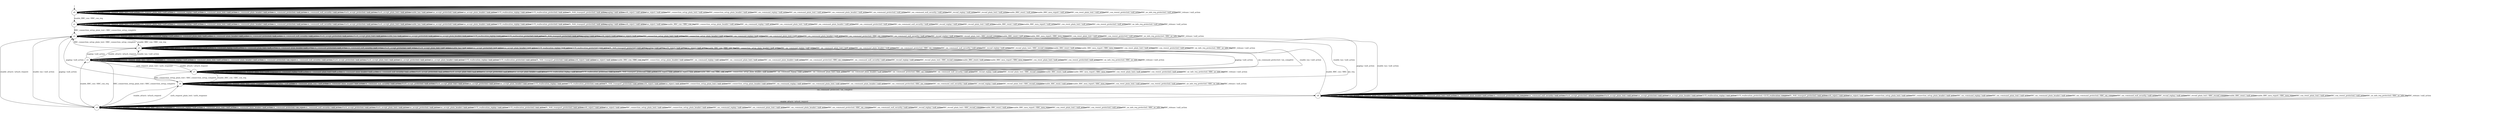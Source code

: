 digraph g {
__start0 [label="" shape="none"];

	s0 [shape="circle" label="s0"];
	s1 [shape="circle" label="s1"];
	s2 [shape="circle" label="s2"];
	s3 [shape="circle" label="s3"];
	s4 [shape="circle" label="s4"];
	s5 [shape="circle" label="s5"];
	s6 [shape="circle" label="s6"];
	s7 [shape="circle" label="s7"];
	s8 [shape="circle" label="s8"];
	s0 -> s0 [label="enable_attach / null_action"];
	s0 -> s0 [label="identity_request_plain_text / null_action"];
	s0 -> s0 [label="auth_request_plain_text / null_action"];
	s0 -> s0 [label="sm_command_replay / null_action"];
	s0 -> s0 [label="sm_command_plain_text / null_action"];
	s0 -> s0 [label="sm_command_plain_header / null_action"];
	s0 -> s0 [label="sm_command_protected / null_action"];
	s0 -> s0 [label="sm_command_null_security / null_action"];
	s0 -> s0 [label="attach_accept_protected / null_action"];
	s0 -> s0 [label="attach_accept_plain_text / null_action"];
	s0 -> s0 [label="enable_tau / null_action"];
	s0 -> s0 [label="tau_accept_protected / null_action"];
	s0 -> s0 [label="tau_accept_plain_header / null_action"];
	s0 -> s0 [label="GUTI_reallocation_replay / null_action"];
	s0 -> s0 [label="GUTI_reallocation_protected / null_action"];
	s0 -> s0 [label="DL_NAS_transport_protected / null_action"];
	s0 -> s0 [label="paging / null_action"];
	s0 -> s0 [label="auth_reject / null_action"];
	s0 -> s0 [label="tau_reject / null_action"];
	s0 -> s1 [label="enable_RRC_con / RRC_con_req"];
	s0 -> s0 [label="RRC_connection_setup_plain_text / null_action"];
	s0 -> s0 [label="RRC_connection_setup_plain_header / null_action"];
	s0 -> s0 [label="RRC_sm_command_replay / null_action"];
	s0 -> s0 [label="RRC_sm_command_plain_text / null_action"];
	s0 -> s0 [label="RRC_sm_command_plain_header / null_action"];
	s0 -> s0 [label="RRC_sm_command_protected / null_action"];
	s0 -> s0 [label="RRC_sm_command_null_security / null_action"];
	s0 -> s0 [label="RRC_reconf_replay / null_action"];
	s0 -> s0 [label="RRC_reconf_plain_text / null_action"];
	s0 -> s0 [label="enable_RRC_reest / null_action"];
	s0 -> s0 [label="enable_RRC_mea_report / null_action"];
	s0 -> s0 [label="RRC_con_reest_plain_text / null_action"];
	s0 -> s0 [label="RRC_con_reeest_protected / null_action"];
	s0 -> s0 [label="RRC_ue_info_req_protected / null_action"];
	s0 -> s0 [label="RRC_release / null_action"];
	s1 -> s1 [label="enable_attach / null_action"];
	s1 -> s1 [label="identity_request_plain_text / null_action"];
	s1 -> s1 [label="auth_request_plain_text / null_action"];
	s1 -> s1 [label="sm_command_replay / null_action"];
	s1 -> s1 [label="sm_command_plain_text / null_action"];
	s1 -> s1 [label="sm_command_plain_header / null_action"];
	s1 -> s1 [label="sm_command_protected / null_action"];
	s1 -> s1 [label="sm_command_null_security / null_action"];
	s1 -> s1 [label="attach_accept_protected / null_action"];
	s1 -> s1 [label="attach_accept_plain_text / null_action"];
	s1 -> s1 [label="enable_tau / null_action"];
	s1 -> s1 [label="tau_accept_protected / null_action"];
	s1 -> s1 [label="tau_accept_plain_header / null_action"];
	s1 -> s1 [label="GUTI_reallocation_replay / null_action"];
	s1 -> s1 [label="GUTI_reallocation_protected / null_action"];
	s1 -> s1 [label="DL_NAS_transport_protected / null_action"];
	s1 -> s1 [label="paging / null_action"];
	s1 -> s1 [label="auth_reject / null_action"];
	s1 -> s1 [label="tau_reject / null_action"];
	s1 -> s1 [label="enable_RRC_con / RRC_con_req"];
	s1 -> s2 [label="RRC_connection_setup_plain_text / RRC_connection_setup_complete"];
	s1 -> s1 [label="RRC_connection_setup_plain_header / null_action"];
	s1 -> s1 [label="RRC_sm_command_replay / null_action"];
	s1 -> s1 [label="RRC_sm_command_plain_text / null_action"];
	s1 -> s1 [label="RRC_sm_command_plain_header / null_action"];
	s1 -> s1 [label="RRC_sm_command_protected / null_action"];
	s1 -> s1 [label="RRC_sm_command_null_security / null_action"];
	s1 -> s1 [label="RRC_reconf_replay / null_action"];
	s1 -> s1 [label="RRC_reconf_plain_text / null_action"];
	s1 -> s1 [label="enable_RRC_reest / null_action"];
	s1 -> s1 [label="enable_RRC_mea_report / null_action"];
	s1 -> s1 [label="RRC_con_reest_plain_text / null_action"];
	s1 -> s1 [label="RRC_con_reeest_protected / null_action"];
	s1 -> s1 [label="RRC_ue_info_req_protected / null_action"];
	s1 -> s1 [label="RRC_release / null_action"];
	s2 -> s4 [label="enable_attach / attach_request"];
	s2 -> s2 [label="identity_request_plain_text / null_action"];
	s2 -> s2 [label="auth_request_plain_text / null_action"];
	s2 -> s2 [label="sm_command_replay / null_action"];
	s2 -> s2 [label="sm_command_plain_text / null_action"];
	s2 -> s2 [label="sm_command_plain_header / null_action"];
	s2 -> s2 [label="sm_command_protected / null_action"];
	s2 -> s2 [label="sm_command_null_security / null_action"];
	s2 -> s2 [label="attach_accept_protected / null_action"];
	s2 -> s2 [label="attach_accept_plain_text / null_action"];
	s2 -> s2 [label="enable_tau / null_action"];
	s2 -> s2 [label="tau_accept_protected / null_action"];
	s2 -> s2 [label="tau_accept_plain_header / null_action"];
	s2 -> s2 [label="GUTI_reallocation_replay / null_action"];
	s2 -> s2 [label="GUTI_reallocation_protected / null_action"];
	s2 -> s2 [label="DL_NAS_transport_protected / null_action"];
	s2 -> s2 [label="paging / null_action"];
	s2 -> s2 [label="auth_reject / null_action"];
	s2 -> s2 [label="tau_reject / null_action"];
	s2 -> s3 [label="enable_RRC_con / RRC_con_req"];
	s2 -> s2 [label="RRC_connection_setup_plain_text / null_action"];
	s2 -> s2 [label="RRC_connection_setup_plain_header / null_action"];
	s2 -> s2 [label="RRC_sm_command_replay / null_action"];
	s2 -> s2 [label="RRC_sm_command_plain_text / null_action"];
	s2 -> s2 [label="RRC_sm_command_plain_header / null_action"];
	s2 -> s2 [label="RRC_sm_command_protected / RRC_sm_complete"];
	s2 -> s2 [label="RRC_sm_command_null_security / null_action"];
	s2 -> s2 [label="RRC_reconf_replay / null_action"];
	s2 -> s2 [label="RRC_reconf_plain_text / RRC_reconf_complete"];
	s2 -> s2 [label="enable_RRC_reest / null_action"];
	s2 -> s2 [label="enable_RRC_mea_report / RRC_mea_report"];
	s2 -> s2 [label="RRC_con_reest_plain_text / null_action"];
	s2 -> s2 [label="RRC_con_reeest_protected / null_action"];
	s2 -> s2 [label="RRC_ue_info_req_protected / RRC_ue_info_req"];
	s2 -> s2 [label="RRC_release / null_action"];
	s3 -> s5 [label="enable_attach / attach_request"];
	s3 -> s3 [label="identity_request_plain_text / null_action"];
	s3 -> s3 [label="auth_request_plain_text / null_action"];
	s3 -> s3 [label="sm_command_replay / null_action"];
	s3 -> s3 [label="sm_command_plain_text / null_action"];
	s3 -> s3 [label="sm_command_plain_header / null_action"];
	s3 -> s3 [label="sm_command_protected / null_action"];
	s3 -> s3 [label="sm_command_null_security / null_action"];
	s3 -> s3 [label="attach_accept_protected / null_action"];
	s3 -> s3 [label="attach_accept_plain_text / null_action"];
	s3 -> s3 [label="enable_tau / null_action"];
	s3 -> s3 [label="tau_accept_protected / null_action"];
	s3 -> s3 [label="tau_accept_plain_header / null_action"];
	s3 -> s3 [label="GUTI_reallocation_replay / null_action"];
	s3 -> s3 [label="GUTI_reallocation_protected / null_action"];
	s3 -> s3 [label="DL_NAS_transport_protected / null_action"];
	s3 -> s3 [label="paging / null_action"];
	s3 -> s3 [label="auth_reject / null_action"];
	s3 -> s3 [label="tau_reject / null_action"];
	s3 -> s3 [label="enable_RRC_con / RRC_con_req"];
	s3 -> s2 [label="RRC_connection_setup_plain_text / RRC_connection_setup_complete"];
	s3 -> s3 [label="RRC_connection_setup_plain_header / null_action"];
	s3 -> s3 [label="RRC_sm_command_replay / null_action"];
	s3 -> s3 [label="RRC_sm_command_plain_text / null_action"];
	s3 -> s3 [label="RRC_sm_command_plain_header / null_action"];
	s3 -> s3 [label="RRC_sm_command_protected / RRC_sm_complete"];
	s3 -> s3 [label="RRC_sm_command_null_security / null_action"];
	s3 -> s3 [label="RRC_reconf_replay / null_action"];
	s3 -> s3 [label="RRC_reconf_plain_text / RRC_reconf_complete"];
	s3 -> s3 [label="enable_RRC_reest / null_action"];
	s3 -> s3 [label="enable_RRC_mea_report / RRC_mea_report"];
	s3 -> s3 [label="RRC_con_reest_plain_text / null_action"];
	s3 -> s3 [label="RRC_con_reeest_protected / null_action"];
	s3 -> s3 [label="RRC_ue_info_req_protected / RRC_ue_info_req"];
	s3 -> s3 [label="RRC_release / null_action"];
	s4 -> s4 [label="enable_attach / attach_request"];
	s4 -> s4 [label="identity_request_plain_text / identity_response"];
	s4 -> s6 [label="auth_request_plain_text / auth_response"];
	s4 -> s4 [label="sm_command_replay / null_action"];
	s4 -> s4 [label="sm_command_plain_text / null_action"];
	s4 -> s4 [label="sm_command_plain_header / null_action"];
	s4 -> s4 [label="sm_command_protected / sm_reject"];
	s4 -> s4 [label="sm_command_null_security / null_action"];
	s4 -> s4 [label="attach_accept_protected / null_action"];
	s4 -> s4 [label="attach_accept_plain_text / null_action"];
	s4 -> s2 [label="enable_tau / null_action"];
	s4 -> s4 [label="tau_accept_protected / null_action"];
	s4 -> s4 [label="tau_accept_plain_header / null_action"];
	s4 -> s4 [label="GUTI_reallocation_replay / null_action"];
	s4 -> s4 [label="GUTI_reallocation_protected / null_action"];
	s4 -> s4 [label="DL_NAS_transport_protected / null_action"];
	s4 -> s2 [label="paging / null_action"];
	s4 -> s4 [label="auth_reject / null_action"];
	s4 -> s4 [label="tau_reject / null_action"];
	s4 -> s5 [label="enable_RRC_con / RRC_con_req"];
	s4 -> s4 [label="RRC_connection_setup_plain_text / null_action"];
	s4 -> s4 [label="RRC_connection_setup_plain_header / null_action"];
	s4 -> s4 [label="RRC_sm_command_replay / null_action"];
	s4 -> s4 [label="RRC_sm_command_plain_text / null_action"];
	s4 -> s4 [label="RRC_sm_command_plain_header / null_action"];
	s4 -> s4 [label="RRC_sm_command_protected / RRC_sm_complete"];
	s4 -> s4 [label="RRC_sm_command_null_security / null_action"];
	s4 -> s4 [label="RRC_reconf_replay / null_action"];
	s4 -> s4 [label="RRC_reconf_plain_text / RRC_reconf_complete"];
	s4 -> s4 [label="enable_RRC_reest / null_action"];
	s4 -> s4 [label="enable_RRC_mea_report / RRC_mea_report"];
	s4 -> s4 [label="RRC_con_reest_plain_text / null_action"];
	s4 -> s4 [label="RRC_con_reeest_protected / null_action"];
	s4 -> s4 [label="RRC_ue_info_req_protected / RRC_ue_info_req"];
	s4 -> s4 [label="RRC_release / null_action"];
	s5 -> s5 [label="enable_attach / attach_request"];
	s5 -> s5 [label="identity_request_plain_text / identity_response"];
	s5 -> s7 [label="auth_request_plain_text / auth_response"];
	s5 -> s5 [label="sm_command_replay / null_action"];
	s5 -> s5 [label="sm_command_plain_text / null_action"];
	s5 -> s5 [label="sm_command_plain_header / null_action"];
	s5 -> s5 [label="sm_command_protected / sm_reject"];
	s5 -> s5 [label="sm_command_null_security / null_action"];
	s5 -> s5 [label="attach_accept_protected / null_action"];
	s5 -> s5 [label="attach_accept_plain_text / null_action"];
	s5 -> s3 [label="enable_tau / null_action"];
	s5 -> s5 [label="tau_accept_protected / null_action"];
	s5 -> s5 [label="tau_accept_plain_header / null_action"];
	s5 -> s5 [label="GUTI_reallocation_replay / null_action"];
	s5 -> s5 [label="GUTI_reallocation_protected / null_action"];
	s5 -> s5 [label="DL_NAS_transport_protected / null_action"];
	s5 -> s3 [label="paging / null_action"];
	s5 -> s5 [label="auth_reject / null_action"];
	s5 -> s5 [label="tau_reject / null_action"];
	s5 -> s5 [label="enable_RRC_con / RRC_con_req"];
	s5 -> s4 [label="RRC_connection_setup_plain_text / RRC_connection_setup_complete"];
	s5 -> s5 [label="RRC_connection_setup_plain_header / null_action"];
	s5 -> s5 [label="RRC_sm_command_replay / null_action"];
	s5 -> s5 [label="RRC_sm_command_plain_text / null_action"];
	s5 -> s5 [label="RRC_sm_command_plain_header / null_action"];
	s5 -> s5 [label="RRC_sm_command_protected / RRC_sm_complete"];
	s5 -> s5 [label="RRC_sm_command_null_security / null_action"];
	s5 -> s5 [label="RRC_reconf_replay / null_action"];
	s5 -> s5 [label="RRC_reconf_plain_text / RRC_reconf_complete"];
	s5 -> s5 [label="enable_RRC_reest / null_action"];
	s5 -> s5 [label="enable_RRC_mea_report / RRC_mea_report"];
	s5 -> s5 [label="RRC_con_reest_plain_text / null_action"];
	s5 -> s5 [label="RRC_con_reeest_protected / null_action"];
	s5 -> s5 [label="RRC_ue_info_req_protected / RRC_ue_info_req"];
	s5 -> s5 [label="RRC_release / null_action"];
	s6 -> s4 [label="enable_attach / attach_request"];
	s6 -> s6 [label="identity_request_plain_text / identity_response"];
	s6 -> s6 [label="auth_request_plain_text / auth_response"];
	s6 -> s6 [label="sm_command_replay / null_action"];
	s6 -> s6 [label="sm_command_plain_text / null_action"];
	s6 -> s6 [label="sm_command_plain_header / null_action"];
	s6 -> s8 [label="sm_command_protected / sm_complete"];
	s6 -> s6 [label="sm_command_null_security / null_action"];
	s6 -> s6 [label="attach_accept_protected / null_action"];
	s6 -> s6 [label="attach_accept_plain_text / null_action"];
	s6 -> s2 [label="enable_tau / null_action"];
	s6 -> s6 [label="tau_accept_protected / null_action"];
	s6 -> s6 [label="tau_accept_plain_header / null_action"];
	s6 -> s6 [label="GUTI_reallocation_replay / null_action"];
	s6 -> s6 [label="GUTI_reallocation_protected / null_action"];
	s6 -> s6 [label="DL_NAS_transport_protected / null_action"];
	s6 -> s2 [label="paging / null_action"];
	s6 -> s6 [label="auth_reject / null_action"];
	s6 -> s6 [label="tau_reject / null_action"];
	s6 -> s7 [label="enable_RRC_con / RRC_con_req"];
	s6 -> s6 [label="RRC_connection_setup_plain_text / null_action"];
	s6 -> s6 [label="RRC_connection_setup_plain_header / null_action"];
	s6 -> s6 [label="RRC_sm_command_replay / null_action"];
	s6 -> s6 [label="RRC_sm_command_plain_text / null_action"];
	s6 -> s6 [label="RRC_sm_command_plain_header / null_action"];
	s6 -> s6 [label="RRC_sm_command_protected / RRC_sm_complete"];
	s6 -> s6 [label="RRC_sm_command_null_security / null_action"];
	s6 -> s6 [label="RRC_reconf_replay / null_action"];
	s6 -> s6 [label="RRC_reconf_plain_text / RRC_reconf_complete"];
	s6 -> s6 [label="enable_RRC_reest / null_action"];
	s6 -> s6 [label="enable_RRC_mea_report / RRC_mea_report"];
	s6 -> s6 [label="RRC_con_reest_plain_text / null_action"];
	s6 -> s6 [label="RRC_con_reeest_protected / null_action"];
	s6 -> s6 [label="RRC_ue_info_req_protected / RRC_ue_info_req"];
	s6 -> s6 [label="RRC_release / null_action"];
	s7 -> s5 [label="enable_attach / attach_request"];
	s7 -> s7 [label="identity_request_plain_text / identity_response"];
	s7 -> s7 [label="auth_request_plain_text / auth_response"];
	s7 -> s7 [label="sm_command_replay / null_action"];
	s7 -> s7 [label="sm_command_plain_text / null_action"];
	s7 -> s7 [label="sm_command_plain_header / null_action"];
	s7 -> s3 [label="sm_command_protected / sm_complete"];
	s7 -> s7 [label="sm_command_null_security / null_action"];
	s7 -> s7 [label="attach_accept_protected / null_action"];
	s7 -> s7 [label="attach_accept_plain_text / null_action"];
	s7 -> s3 [label="enable_tau / null_action"];
	s7 -> s7 [label="tau_accept_protected / null_action"];
	s7 -> s7 [label="tau_accept_plain_header / null_action"];
	s7 -> s7 [label="GUTI_reallocation_replay / null_action"];
	s7 -> s7 [label="GUTI_reallocation_protected / null_action"];
	s7 -> s7 [label="DL_NAS_transport_protected / null_action"];
	s7 -> s3 [label="paging / null_action"];
	s7 -> s7 [label="auth_reject / null_action"];
	s7 -> s7 [label="tau_reject / null_action"];
	s7 -> s7 [label="enable_RRC_con / RRC_con_req"];
	s7 -> s6 [label="RRC_connection_setup_plain_text / RRC_connection_setup_complete"];
	s7 -> s7 [label="RRC_connection_setup_plain_header / null_action"];
	s7 -> s7 [label="RRC_sm_command_replay / null_action"];
	s7 -> s7 [label="RRC_sm_command_plain_text / null_action"];
	s7 -> s7 [label="RRC_sm_command_plain_header / null_action"];
	s7 -> s7 [label="RRC_sm_command_protected / RRC_sm_complete"];
	s7 -> s7 [label="RRC_sm_command_null_security / null_action"];
	s7 -> s7 [label="RRC_reconf_replay / null_action"];
	s7 -> s7 [label="RRC_reconf_plain_text / RRC_reconf_complete"];
	s7 -> s7 [label="enable_RRC_reest / null_action"];
	s7 -> s7 [label="enable_RRC_mea_report / RRC_mea_report"];
	s7 -> s7 [label="RRC_con_reest_plain_text / null_action"];
	s7 -> s7 [label="RRC_con_reeest_protected / null_action"];
	s7 -> s7 [label="RRC_ue_info_req_protected / RRC_ue_info_req"];
	s7 -> s7 [label="RRC_release / null_action"];
	s8 -> s4 [label="enable_attach / attach_request"];
	s8 -> s8 [label="identity_request_plain_text / null_action"];
	s8 -> s8 [label="auth_request_plain_text / null_action"];
	s8 -> s8 [label="sm_command_replay / null_action"];
	s8 -> s8 [label="sm_command_plain_text / null_action"];
	s8 -> s8 [label="sm_command_plain_header / null_action"];
	s8 -> s8 [label="sm_command_protected / sm_complete"];
	s8 -> s8 [label="sm_command_null_security / null_action"];
	s8 -> s8 [label="attach_accept_protected / attach_complete"];
	s8 -> s8 [label="attach_accept_plain_text / null_action"];
	s8 -> s2 [label="enable_tau / null_action"];
	s8 -> s8 [label="tau_accept_protected / null_action"];
	s8 -> s8 [label="tau_accept_plain_header / null_action"];
	s8 -> s8 [label="GUTI_reallocation_replay / null_action"];
	s8 -> s8 [label="GUTI_reallocation_protected / GUTI_reallocation_complete"];
	s8 -> s8 [label="DL_NAS_transport_protected / null_action"];
	s8 -> s2 [label="paging / null_action"];
	s8 -> s8 [label="auth_reject / null_action"];
	s8 -> s8 [label="tau_reject / null_action"];
	s8 -> s3 [label="enable_RRC_con / RRC_con_req"];
	s8 -> s8 [label="RRC_connection_setup_plain_text / null_action"];
	s8 -> s8 [label="RRC_connection_setup_plain_header / null_action"];
	s8 -> s8 [label="RRC_sm_command_replay / null_action"];
	s8 -> s8 [label="RRC_sm_command_plain_text / null_action"];
	s8 -> s8 [label="RRC_sm_command_plain_header / null_action"];
	s8 -> s8 [label="RRC_sm_command_protected / RRC_sm_complete"];
	s8 -> s8 [label="RRC_sm_command_null_security / null_action"];
	s8 -> s8 [label="RRC_reconf_replay / null_action"];
	s8 -> s8 [label="RRC_reconf_plain_text / RRC_reconf_complete"];
	s8 -> s8 [label="enable_RRC_reest / null_action"];
	s8 -> s8 [label="enable_RRC_mea_report / RRC_mea_report"];
	s8 -> s8 [label="RRC_con_reest_plain_text / null_action"];
	s8 -> s8 [label="RRC_con_reeest_protected / null_action"];
	s8 -> s8 [label="RRC_ue_info_req_protected / RRC_ue_info_req"];
	s8 -> s8 [label="RRC_release / null_action"];

__start0 -> s0;
}
